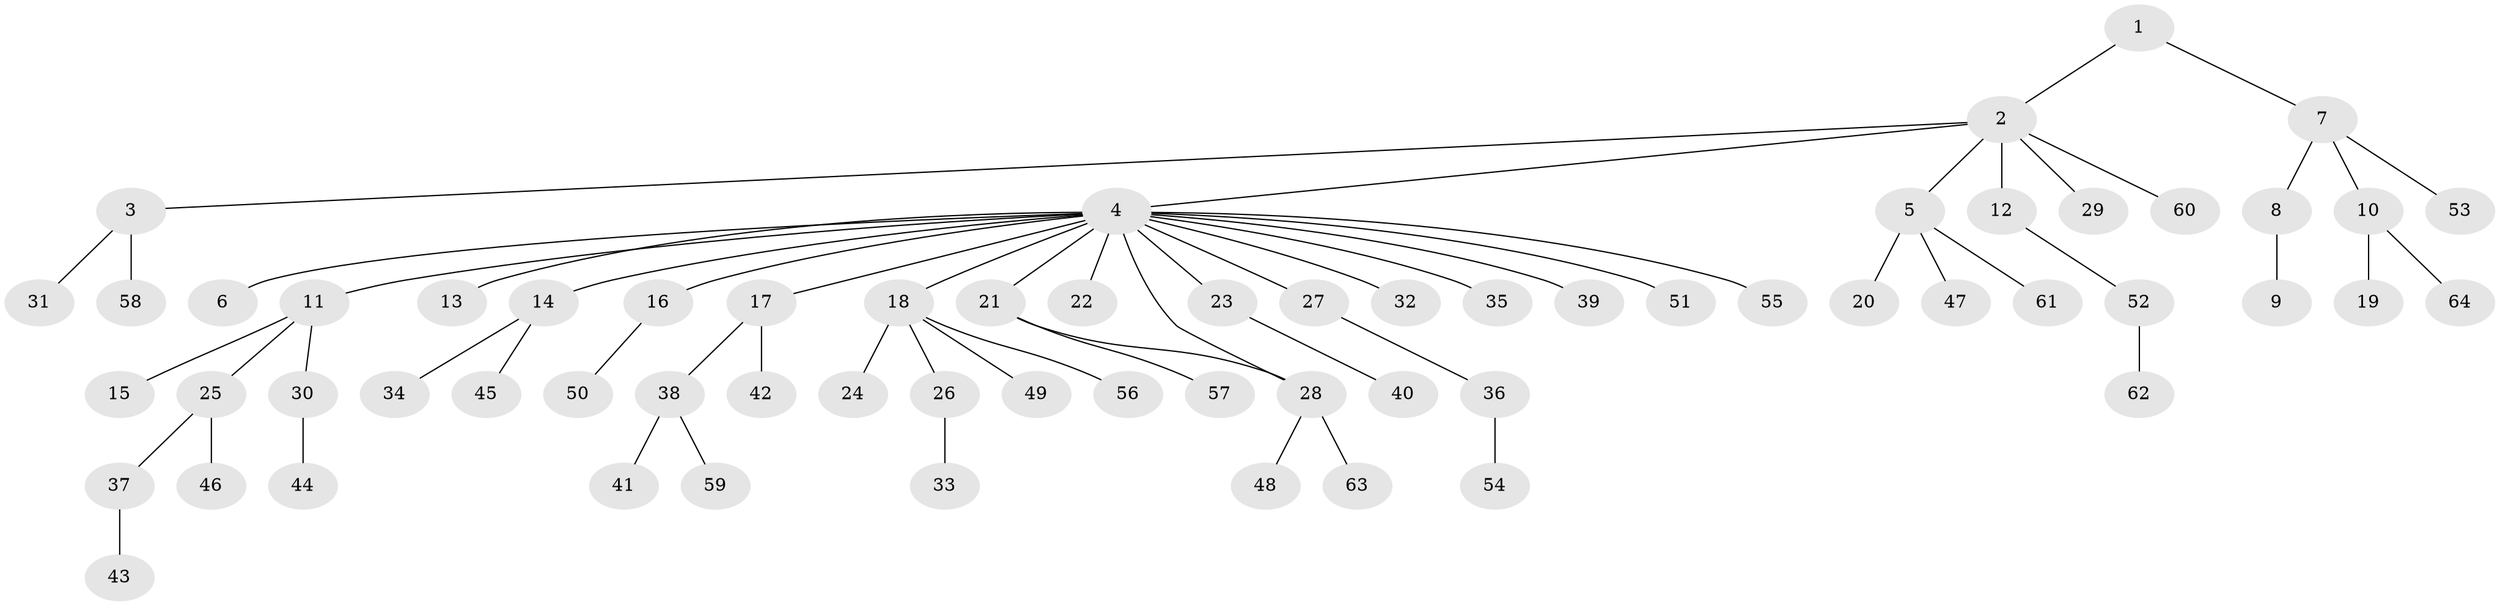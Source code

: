 // coarse degree distribution, {1: 0.8095238095238095, 14: 0.047619047619047616, 2: 0.09523809523809523, 5: 0.047619047619047616}
// Generated by graph-tools (version 1.1) at 2025/36/03/04/25 23:36:41]
// undirected, 64 vertices, 64 edges
graph export_dot {
  node [color=gray90,style=filled];
  1;
  2;
  3;
  4;
  5;
  6;
  7;
  8;
  9;
  10;
  11;
  12;
  13;
  14;
  15;
  16;
  17;
  18;
  19;
  20;
  21;
  22;
  23;
  24;
  25;
  26;
  27;
  28;
  29;
  30;
  31;
  32;
  33;
  34;
  35;
  36;
  37;
  38;
  39;
  40;
  41;
  42;
  43;
  44;
  45;
  46;
  47;
  48;
  49;
  50;
  51;
  52;
  53;
  54;
  55;
  56;
  57;
  58;
  59;
  60;
  61;
  62;
  63;
  64;
  1 -- 2;
  1 -- 7;
  2 -- 3;
  2 -- 4;
  2 -- 5;
  2 -- 12;
  2 -- 29;
  2 -- 60;
  3 -- 31;
  3 -- 58;
  4 -- 6;
  4 -- 11;
  4 -- 13;
  4 -- 14;
  4 -- 16;
  4 -- 17;
  4 -- 18;
  4 -- 21;
  4 -- 22;
  4 -- 23;
  4 -- 27;
  4 -- 28;
  4 -- 32;
  4 -- 35;
  4 -- 39;
  4 -- 51;
  4 -- 55;
  5 -- 20;
  5 -- 47;
  5 -- 61;
  7 -- 8;
  7 -- 10;
  7 -- 53;
  8 -- 9;
  10 -- 19;
  10 -- 64;
  11 -- 15;
  11 -- 25;
  11 -- 30;
  12 -- 52;
  14 -- 34;
  14 -- 45;
  16 -- 50;
  17 -- 38;
  17 -- 42;
  18 -- 24;
  18 -- 26;
  18 -- 49;
  18 -- 56;
  21 -- 28;
  21 -- 57;
  23 -- 40;
  25 -- 37;
  25 -- 46;
  26 -- 33;
  27 -- 36;
  28 -- 48;
  28 -- 63;
  30 -- 44;
  36 -- 54;
  37 -- 43;
  38 -- 41;
  38 -- 59;
  52 -- 62;
}
